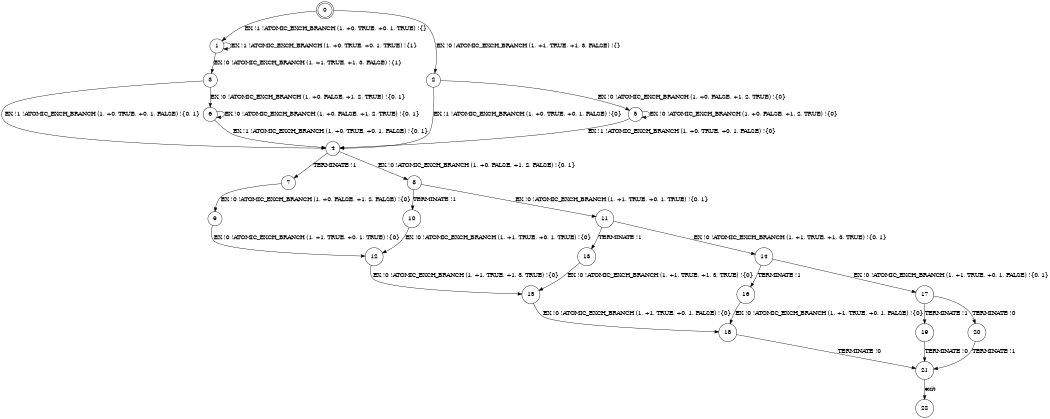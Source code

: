 digraph BCG {
size = "7, 10.5";
center = TRUE;
node [shape = circle];
0 [peripheries = 2];
0 -> 1 [label = "EX !1 !ATOMIC_EXCH_BRANCH (1, +0, TRUE, +0, 1, TRUE) !{}"];
0 -> 2 [label = "EX !0 !ATOMIC_EXCH_BRANCH (1, +1, TRUE, +1, 3, FALSE) !{}"];
1 -> 3 [label = "EX !0 !ATOMIC_EXCH_BRANCH (1, +1, TRUE, +1, 3, FALSE) !{1}"];
1 -> 1 [label = "EX !1 !ATOMIC_EXCH_BRANCH (1, +0, TRUE, +0, 1, TRUE) !{1}"];
2 -> 4 [label = "EX !1 !ATOMIC_EXCH_BRANCH (1, +0, TRUE, +0, 1, FALSE) !{0}"];
2 -> 5 [label = "EX !0 !ATOMIC_EXCH_BRANCH (1, +0, FALSE, +1, 2, TRUE) !{0}"];
3 -> 4 [label = "EX !1 !ATOMIC_EXCH_BRANCH (1, +0, TRUE, +0, 1, FALSE) !{0, 1}"];
3 -> 6 [label = "EX !0 !ATOMIC_EXCH_BRANCH (1, +0, FALSE, +1, 2, TRUE) !{0, 1}"];
4 -> 7 [label = "TERMINATE !1"];
4 -> 8 [label = "EX !0 !ATOMIC_EXCH_BRANCH (1, +0, FALSE, +1, 2, FALSE) !{0, 1}"];
5 -> 4 [label = "EX !1 !ATOMIC_EXCH_BRANCH (1, +0, TRUE, +0, 1, FALSE) !{0}"];
5 -> 5 [label = "EX !0 !ATOMIC_EXCH_BRANCH (1, +0, FALSE, +1, 2, TRUE) !{0}"];
6 -> 4 [label = "EX !1 !ATOMIC_EXCH_BRANCH (1, +0, TRUE, +0, 1, FALSE) !{0, 1}"];
6 -> 6 [label = "EX !0 !ATOMIC_EXCH_BRANCH (1, +0, FALSE, +1, 2, TRUE) !{0, 1}"];
7 -> 9 [label = "EX !0 !ATOMIC_EXCH_BRANCH (1, +0, FALSE, +1, 2, FALSE) !{0}"];
8 -> 10 [label = "TERMINATE !1"];
8 -> 11 [label = "EX !0 !ATOMIC_EXCH_BRANCH (1, +1, TRUE, +0, 1, TRUE) !{0, 1}"];
9 -> 12 [label = "EX !0 !ATOMIC_EXCH_BRANCH (1, +1, TRUE, +0, 1, TRUE) !{0}"];
10 -> 12 [label = "EX !0 !ATOMIC_EXCH_BRANCH (1, +1, TRUE, +0, 1, TRUE) !{0}"];
11 -> 13 [label = "TERMINATE !1"];
11 -> 14 [label = "EX !0 !ATOMIC_EXCH_BRANCH (1, +1, TRUE, +1, 3, TRUE) !{0, 1}"];
12 -> 15 [label = "EX !0 !ATOMIC_EXCH_BRANCH (1, +1, TRUE, +1, 3, TRUE) !{0}"];
13 -> 15 [label = "EX !0 !ATOMIC_EXCH_BRANCH (1, +1, TRUE, +1, 3, TRUE) !{0}"];
14 -> 16 [label = "TERMINATE !1"];
14 -> 17 [label = "EX !0 !ATOMIC_EXCH_BRANCH (1, +1, TRUE, +0, 1, FALSE) !{0, 1}"];
15 -> 18 [label = "EX !0 !ATOMIC_EXCH_BRANCH (1, +1, TRUE, +0, 1, FALSE) !{0}"];
16 -> 18 [label = "EX !0 !ATOMIC_EXCH_BRANCH (1, +1, TRUE, +0, 1, FALSE) !{0}"];
17 -> 19 [label = "TERMINATE !1"];
17 -> 20 [label = "TERMINATE !0"];
18 -> 21 [label = "TERMINATE !0"];
19 -> 21 [label = "TERMINATE !0"];
20 -> 21 [label = "TERMINATE !1"];
21 -> 22 [label = "exit"];
}
